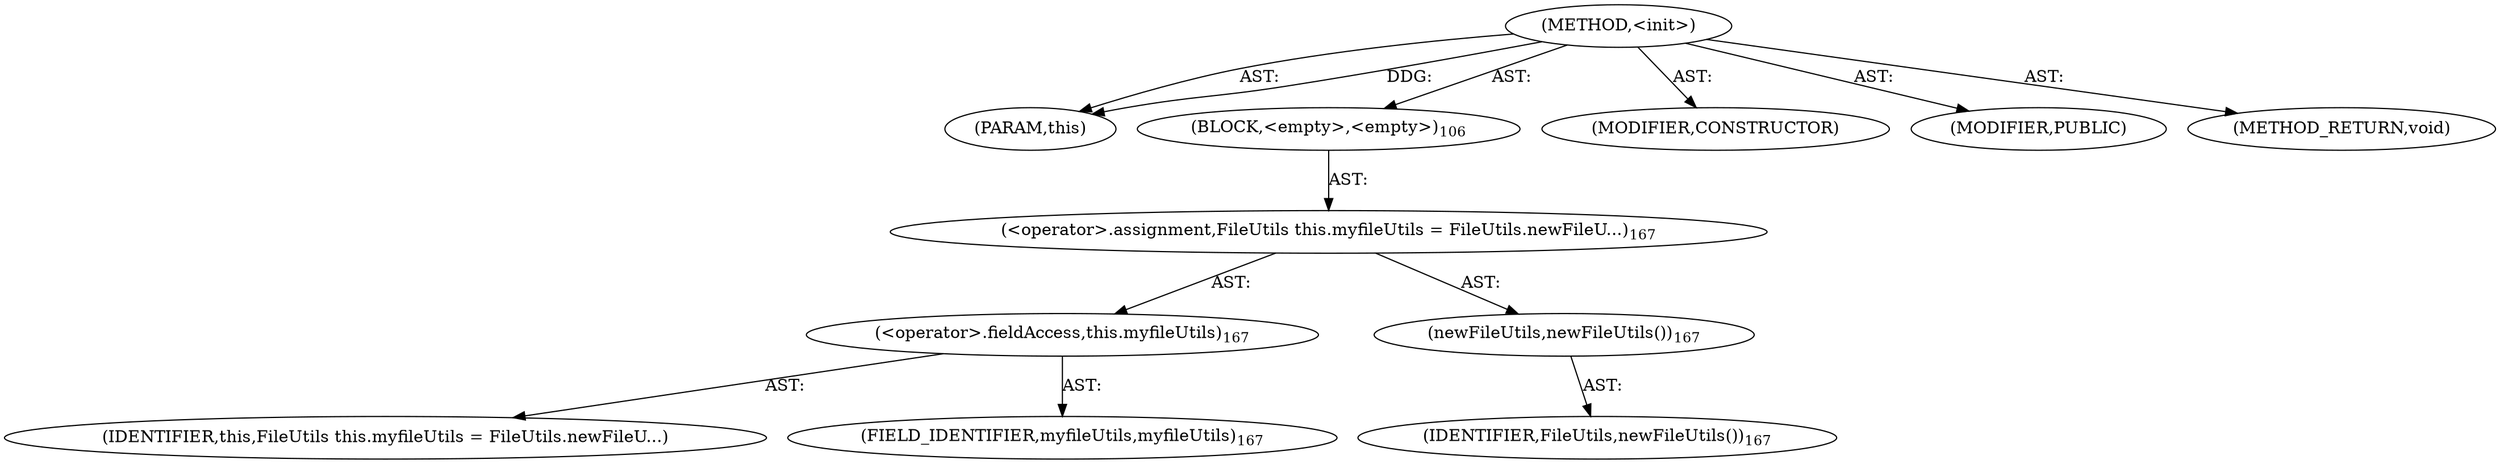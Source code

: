 digraph "&lt;init&gt;" {  
"111669149707" [label = <(METHOD,&lt;init&gt;)> ]
"115964117013" [label = <(PARAM,this)> ]
"25769803842" [label = <(BLOCK,&lt;empty&gt;,&lt;empty&gt;)<SUB>106</SUB>> ]
"30064771383" [label = <(&lt;operator&gt;.assignment,FileUtils this.myfileUtils = FileUtils.newFileU...)<SUB>167</SUB>> ]
"30064771384" [label = <(&lt;operator&gt;.fieldAccess,this.myfileUtils)<SUB>167</SUB>> ]
"68719476990" [label = <(IDENTIFIER,this,FileUtils this.myfileUtils = FileUtils.newFileU...)> ]
"55834574899" [label = <(FIELD_IDENTIFIER,myfileUtils,myfileUtils)<SUB>167</SUB>> ]
"30064771385" [label = <(newFileUtils,newFileUtils())<SUB>167</SUB>> ]
"68719476991" [label = <(IDENTIFIER,FileUtils,newFileUtils())<SUB>167</SUB>> ]
"133143986211" [label = <(MODIFIER,CONSTRUCTOR)> ]
"133143986212" [label = <(MODIFIER,PUBLIC)> ]
"128849018891" [label = <(METHOD_RETURN,void)> ]
  "111669149707" -> "115964117013"  [ label = "AST: "] 
  "111669149707" -> "25769803842"  [ label = "AST: "] 
  "111669149707" -> "133143986211"  [ label = "AST: "] 
  "111669149707" -> "133143986212"  [ label = "AST: "] 
  "111669149707" -> "128849018891"  [ label = "AST: "] 
  "25769803842" -> "30064771383"  [ label = "AST: "] 
  "30064771383" -> "30064771384"  [ label = "AST: "] 
  "30064771383" -> "30064771385"  [ label = "AST: "] 
  "30064771384" -> "68719476990"  [ label = "AST: "] 
  "30064771384" -> "55834574899"  [ label = "AST: "] 
  "30064771385" -> "68719476991"  [ label = "AST: "] 
  "111669149707" -> "115964117013"  [ label = "DDG: "] 
}
